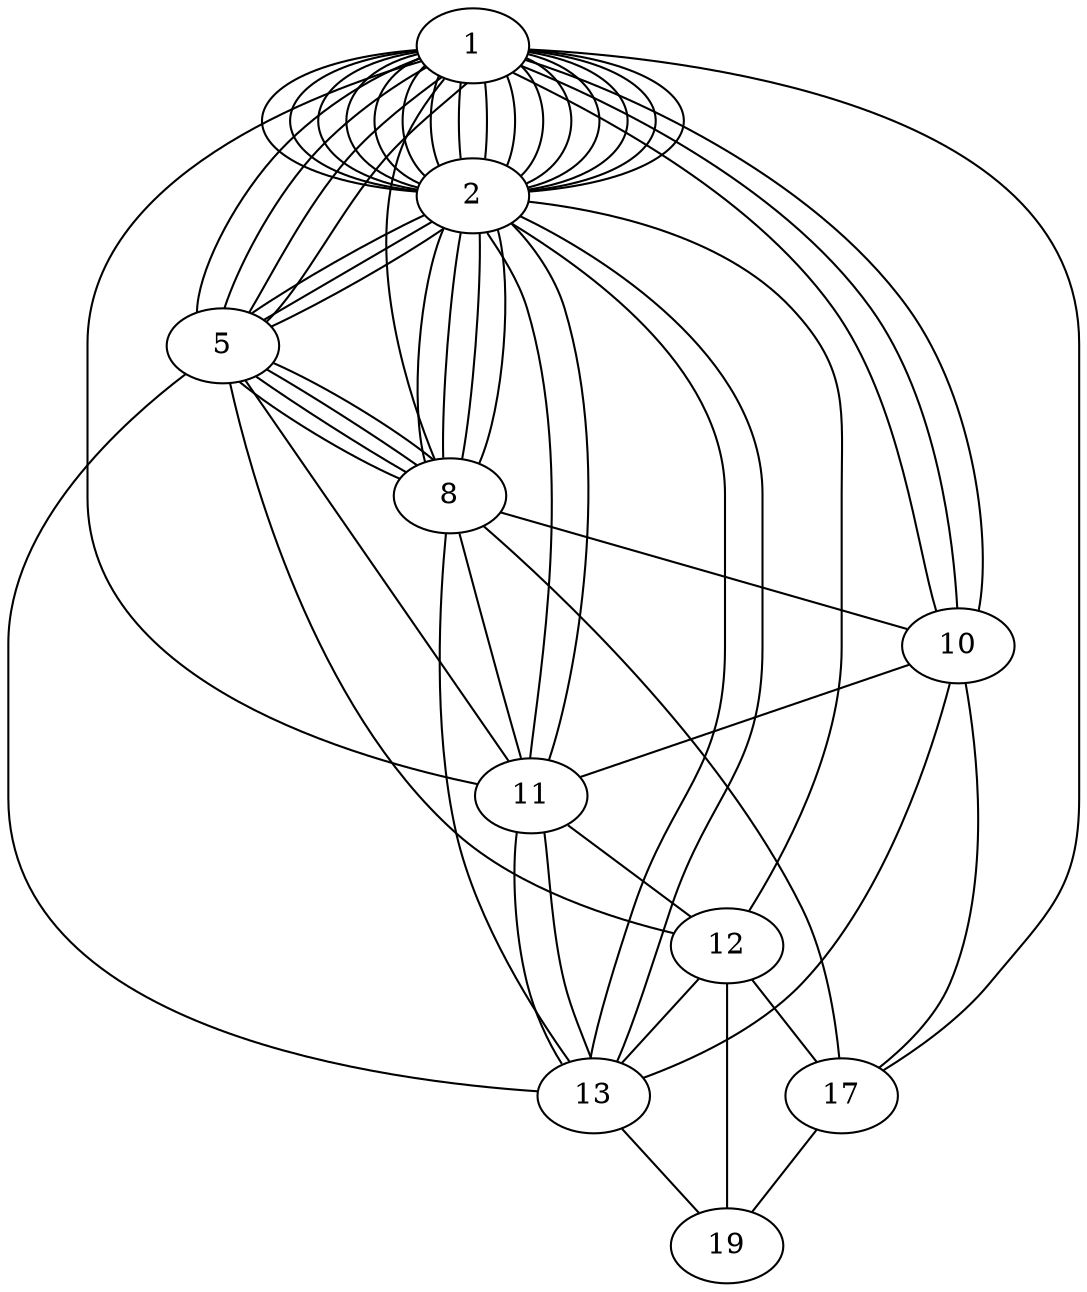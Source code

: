 graph  {
1 [pos="[-0.26617108  0.05777642]"];
2 [pos="[0.59459157 0.34981396]"];
5 [pos="[0.369225   0.71433465]"];
8 [pos="[-0.50012828  0.44648906]"];
10 [pos="[-0.87119825 -0.09106005]"];
11 [pos="[-0.06708586  0.58129914]"];
12 [pos="[ 0.63310411 -0.25466585]"];
13 [pos="[ 0.08623448 -0.14757828]"];
17 [pos="[-0.35037223 -0.65640905]"];
19 [pos="[ 0.37180053 -1.        ]"];
1 -- 2  [key=0];
1 -- 2  [key=1];
1 -- 2  [key=2];
1 -- 2  [key=3];
1 -- 2  [key=4];
1 -- 2  [key=5];
1 -- 2  [key=6];
1 -- 2  [key=7];
1 -- 2  [key=8];
1 -- 2  [key=9];
1 -- 2  [key=10];
1 -- 2  [key=11];
1 -- 2  [key=12];
1 -- 2  [key=13];
1 -- 2  [key=14];
1 -- 2  [key=15];
1 -- 5  [key=0];
1 -- 5  [key=1];
1 -- 5  [key=2];
1 -- 5  [key=3];
1 -- 10  [key=0];
1 -- 10  [key=1];
1 -- 10  [key=2];
1 -- 11  [key=0];
1 -- 8  [key=0];
1 -- 17  [key=0];
2 -- 5  [key=0];
2 -- 5  [key=1];
2 -- 5  [key=2];
2 -- 8  [key=0];
2 -- 8  [key=1];
2 -- 8  [key=2];
2 -- 8  [key=3];
2 -- 12  [key=0];
2 -- 13  [key=0];
2 -- 13  [key=1];
2 -- 11  [key=0];
2 -- 11  [key=1];
5 -- 8  [key=0];
5 -- 8  [key=1];
5 -- 8  [key=2];
5 -- 8  [key=3];
5 -- 12  [key=0];
5 -- 13  [key=0];
5 -- 11  [key=0];
8 -- 10  [key=0];
8 -- 11  [key=0];
8 -- 13  [key=0];
8 -- 17  [key=0];
10 -- 11  [key=0];
10 -- 13  [key=0];
10 -- 17  [key=0];
11 -- 12  [key=0];
11 -- 13  [key=0];
11 -- 13  [key=1];
12 -- 13  [key=0];
12 -- 17  [key=0];
12 -- 19  [key=0];
13 -- 19  [key=0];
17 -- 19  [key=0];
}
